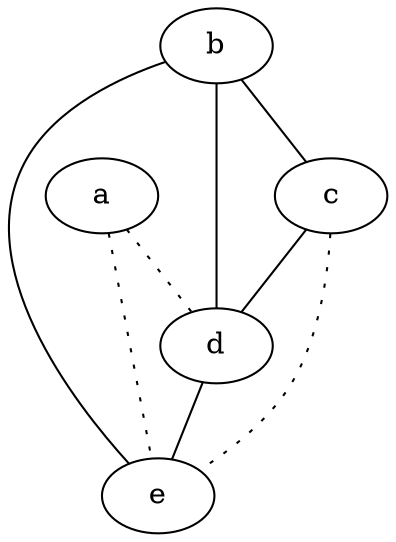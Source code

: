 graph {
a -- d [style=dotted];
a -- e [style=dotted];
b -- c;
b -- d;
b -- e;
c -- d;
c -- e [style=dotted];
d -- e;
}
